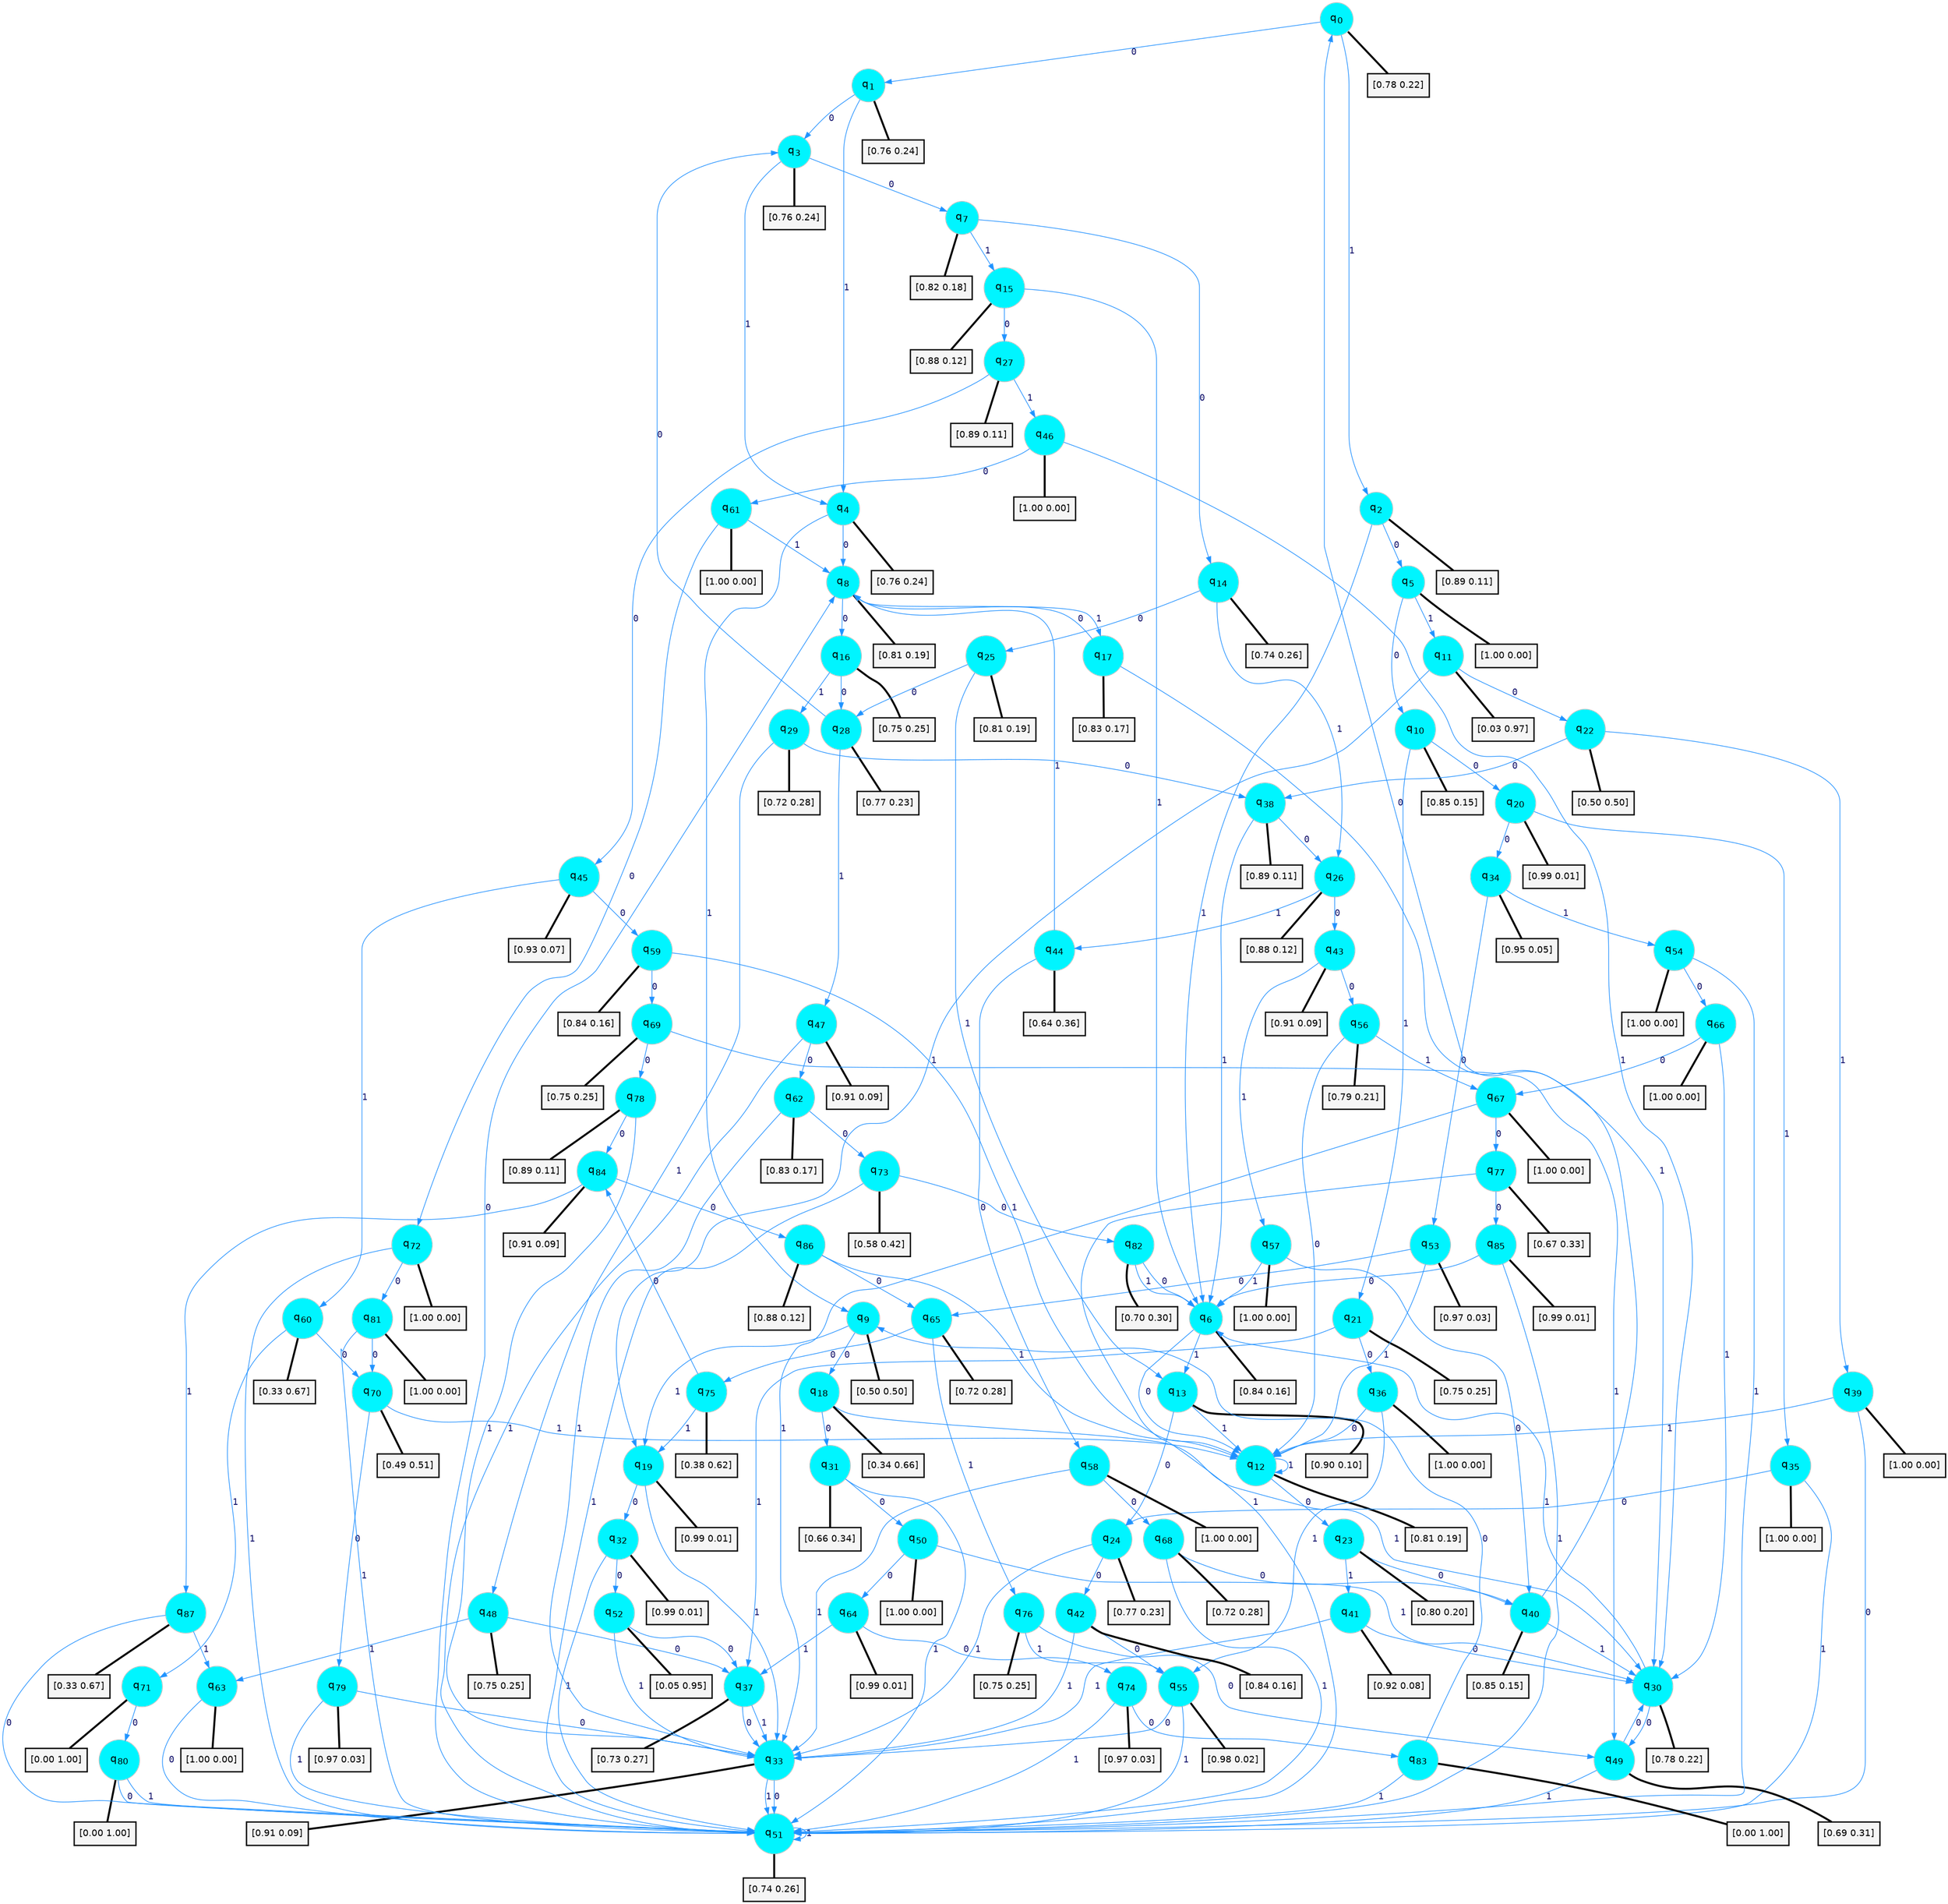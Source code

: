 digraph G {
graph [
bgcolor=transparent, dpi=300, rankdir=TD, size="40,25"];
node [
color=gray, fillcolor=turquoise1, fontcolor=black, fontname=Helvetica, fontsize=16, fontweight=bold, shape=circle, style=filled];
edge [
arrowsize=1, color=dodgerblue1, fontcolor=midnightblue, fontname=courier, fontweight=bold, penwidth=1, style=solid, weight=20];
0[label=<q<SUB>0</SUB>>];
1[label=<q<SUB>1</SUB>>];
2[label=<q<SUB>2</SUB>>];
3[label=<q<SUB>3</SUB>>];
4[label=<q<SUB>4</SUB>>];
5[label=<q<SUB>5</SUB>>];
6[label=<q<SUB>6</SUB>>];
7[label=<q<SUB>7</SUB>>];
8[label=<q<SUB>8</SUB>>];
9[label=<q<SUB>9</SUB>>];
10[label=<q<SUB>10</SUB>>];
11[label=<q<SUB>11</SUB>>];
12[label=<q<SUB>12</SUB>>];
13[label=<q<SUB>13</SUB>>];
14[label=<q<SUB>14</SUB>>];
15[label=<q<SUB>15</SUB>>];
16[label=<q<SUB>16</SUB>>];
17[label=<q<SUB>17</SUB>>];
18[label=<q<SUB>18</SUB>>];
19[label=<q<SUB>19</SUB>>];
20[label=<q<SUB>20</SUB>>];
21[label=<q<SUB>21</SUB>>];
22[label=<q<SUB>22</SUB>>];
23[label=<q<SUB>23</SUB>>];
24[label=<q<SUB>24</SUB>>];
25[label=<q<SUB>25</SUB>>];
26[label=<q<SUB>26</SUB>>];
27[label=<q<SUB>27</SUB>>];
28[label=<q<SUB>28</SUB>>];
29[label=<q<SUB>29</SUB>>];
30[label=<q<SUB>30</SUB>>];
31[label=<q<SUB>31</SUB>>];
32[label=<q<SUB>32</SUB>>];
33[label=<q<SUB>33</SUB>>];
34[label=<q<SUB>34</SUB>>];
35[label=<q<SUB>35</SUB>>];
36[label=<q<SUB>36</SUB>>];
37[label=<q<SUB>37</SUB>>];
38[label=<q<SUB>38</SUB>>];
39[label=<q<SUB>39</SUB>>];
40[label=<q<SUB>40</SUB>>];
41[label=<q<SUB>41</SUB>>];
42[label=<q<SUB>42</SUB>>];
43[label=<q<SUB>43</SUB>>];
44[label=<q<SUB>44</SUB>>];
45[label=<q<SUB>45</SUB>>];
46[label=<q<SUB>46</SUB>>];
47[label=<q<SUB>47</SUB>>];
48[label=<q<SUB>48</SUB>>];
49[label=<q<SUB>49</SUB>>];
50[label=<q<SUB>50</SUB>>];
51[label=<q<SUB>51</SUB>>];
52[label=<q<SUB>52</SUB>>];
53[label=<q<SUB>53</SUB>>];
54[label=<q<SUB>54</SUB>>];
55[label=<q<SUB>55</SUB>>];
56[label=<q<SUB>56</SUB>>];
57[label=<q<SUB>57</SUB>>];
58[label=<q<SUB>58</SUB>>];
59[label=<q<SUB>59</SUB>>];
60[label=<q<SUB>60</SUB>>];
61[label=<q<SUB>61</SUB>>];
62[label=<q<SUB>62</SUB>>];
63[label=<q<SUB>63</SUB>>];
64[label=<q<SUB>64</SUB>>];
65[label=<q<SUB>65</SUB>>];
66[label=<q<SUB>66</SUB>>];
67[label=<q<SUB>67</SUB>>];
68[label=<q<SUB>68</SUB>>];
69[label=<q<SUB>69</SUB>>];
70[label=<q<SUB>70</SUB>>];
71[label=<q<SUB>71</SUB>>];
72[label=<q<SUB>72</SUB>>];
73[label=<q<SUB>73</SUB>>];
74[label=<q<SUB>74</SUB>>];
75[label=<q<SUB>75</SUB>>];
76[label=<q<SUB>76</SUB>>];
77[label=<q<SUB>77</SUB>>];
78[label=<q<SUB>78</SUB>>];
79[label=<q<SUB>79</SUB>>];
80[label=<q<SUB>80</SUB>>];
81[label=<q<SUB>81</SUB>>];
82[label=<q<SUB>82</SUB>>];
83[label=<q<SUB>83</SUB>>];
84[label=<q<SUB>84</SUB>>];
85[label=<q<SUB>85</SUB>>];
86[label=<q<SUB>86</SUB>>];
87[label=<q<SUB>87</SUB>>];
88[label="[0.78 0.22]", shape=box,fontcolor=black, fontname=Helvetica, fontsize=14, penwidth=2, fillcolor=whitesmoke,color=black];
89[label="[0.76 0.24]", shape=box,fontcolor=black, fontname=Helvetica, fontsize=14, penwidth=2, fillcolor=whitesmoke,color=black];
90[label="[0.89 0.11]", shape=box,fontcolor=black, fontname=Helvetica, fontsize=14, penwidth=2, fillcolor=whitesmoke,color=black];
91[label="[0.76 0.24]", shape=box,fontcolor=black, fontname=Helvetica, fontsize=14, penwidth=2, fillcolor=whitesmoke,color=black];
92[label="[0.76 0.24]", shape=box,fontcolor=black, fontname=Helvetica, fontsize=14, penwidth=2, fillcolor=whitesmoke,color=black];
93[label="[1.00 0.00]", shape=box,fontcolor=black, fontname=Helvetica, fontsize=14, penwidth=2, fillcolor=whitesmoke,color=black];
94[label="[0.84 0.16]", shape=box,fontcolor=black, fontname=Helvetica, fontsize=14, penwidth=2, fillcolor=whitesmoke,color=black];
95[label="[0.82 0.18]", shape=box,fontcolor=black, fontname=Helvetica, fontsize=14, penwidth=2, fillcolor=whitesmoke,color=black];
96[label="[0.81 0.19]", shape=box,fontcolor=black, fontname=Helvetica, fontsize=14, penwidth=2, fillcolor=whitesmoke,color=black];
97[label="[0.50 0.50]", shape=box,fontcolor=black, fontname=Helvetica, fontsize=14, penwidth=2, fillcolor=whitesmoke,color=black];
98[label="[0.85 0.15]", shape=box,fontcolor=black, fontname=Helvetica, fontsize=14, penwidth=2, fillcolor=whitesmoke,color=black];
99[label="[0.03 0.97]", shape=box,fontcolor=black, fontname=Helvetica, fontsize=14, penwidth=2, fillcolor=whitesmoke,color=black];
100[label="[0.81 0.19]", shape=box,fontcolor=black, fontname=Helvetica, fontsize=14, penwidth=2, fillcolor=whitesmoke,color=black];
101[label="[0.90 0.10]", shape=box,fontcolor=black, fontname=Helvetica, fontsize=14, penwidth=2, fillcolor=whitesmoke,color=black];
102[label="[0.74 0.26]", shape=box,fontcolor=black, fontname=Helvetica, fontsize=14, penwidth=2, fillcolor=whitesmoke,color=black];
103[label="[0.88 0.12]", shape=box,fontcolor=black, fontname=Helvetica, fontsize=14, penwidth=2, fillcolor=whitesmoke,color=black];
104[label="[0.75 0.25]", shape=box,fontcolor=black, fontname=Helvetica, fontsize=14, penwidth=2, fillcolor=whitesmoke,color=black];
105[label="[0.83 0.17]", shape=box,fontcolor=black, fontname=Helvetica, fontsize=14, penwidth=2, fillcolor=whitesmoke,color=black];
106[label="[0.34 0.66]", shape=box,fontcolor=black, fontname=Helvetica, fontsize=14, penwidth=2, fillcolor=whitesmoke,color=black];
107[label="[0.99 0.01]", shape=box,fontcolor=black, fontname=Helvetica, fontsize=14, penwidth=2, fillcolor=whitesmoke,color=black];
108[label="[0.99 0.01]", shape=box,fontcolor=black, fontname=Helvetica, fontsize=14, penwidth=2, fillcolor=whitesmoke,color=black];
109[label="[0.75 0.25]", shape=box,fontcolor=black, fontname=Helvetica, fontsize=14, penwidth=2, fillcolor=whitesmoke,color=black];
110[label="[0.50 0.50]", shape=box,fontcolor=black, fontname=Helvetica, fontsize=14, penwidth=2, fillcolor=whitesmoke,color=black];
111[label="[0.80 0.20]", shape=box,fontcolor=black, fontname=Helvetica, fontsize=14, penwidth=2, fillcolor=whitesmoke,color=black];
112[label="[0.77 0.23]", shape=box,fontcolor=black, fontname=Helvetica, fontsize=14, penwidth=2, fillcolor=whitesmoke,color=black];
113[label="[0.81 0.19]", shape=box,fontcolor=black, fontname=Helvetica, fontsize=14, penwidth=2, fillcolor=whitesmoke,color=black];
114[label="[0.88 0.12]", shape=box,fontcolor=black, fontname=Helvetica, fontsize=14, penwidth=2, fillcolor=whitesmoke,color=black];
115[label="[0.89 0.11]", shape=box,fontcolor=black, fontname=Helvetica, fontsize=14, penwidth=2, fillcolor=whitesmoke,color=black];
116[label="[0.77 0.23]", shape=box,fontcolor=black, fontname=Helvetica, fontsize=14, penwidth=2, fillcolor=whitesmoke,color=black];
117[label="[0.72 0.28]", shape=box,fontcolor=black, fontname=Helvetica, fontsize=14, penwidth=2, fillcolor=whitesmoke,color=black];
118[label="[0.78 0.22]", shape=box,fontcolor=black, fontname=Helvetica, fontsize=14, penwidth=2, fillcolor=whitesmoke,color=black];
119[label="[0.66 0.34]", shape=box,fontcolor=black, fontname=Helvetica, fontsize=14, penwidth=2, fillcolor=whitesmoke,color=black];
120[label="[0.99 0.01]", shape=box,fontcolor=black, fontname=Helvetica, fontsize=14, penwidth=2, fillcolor=whitesmoke,color=black];
121[label="[0.91 0.09]", shape=box,fontcolor=black, fontname=Helvetica, fontsize=14, penwidth=2, fillcolor=whitesmoke,color=black];
122[label="[0.95 0.05]", shape=box,fontcolor=black, fontname=Helvetica, fontsize=14, penwidth=2, fillcolor=whitesmoke,color=black];
123[label="[1.00 0.00]", shape=box,fontcolor=black, fontname=Helvetica, fontsize=14, penwidth=2, fillcolor=whitesmoke,color=black];
124[label="[1.00 0.00]", shape=box,fontcolor=black, fontname=Helvetica, fontsize=14, penwidth=2, fillcolor=whitesmoke,color=black];
125[label="[0.73 0.27]", shape=box,fontcolor=black, fontname=Helvetica, fontsize=14, penwidth=2, fillcolor=whitesmoke,color=black];
126[label="[0.89 0.11]", shape=box,fontcolor=black, fontname=Helvetica, fontsize=14, penwidth=2, fillcolor=whitesmoke,color=black];
127[label="[1.00 0.00]", shape=box,fontcolor=black, fontname=Helvetica, fontsize=14, penwidth=2, fillcolor=whitesmoke,color=black];
128[label="[0.85 0.15]", shape=box,fontcolor=black, fontname=Helvetica, fontsize=14, penwidth=2, fillcolor=whitesmoke,color=black];
129[label="[0.92 0.08]", shape=box,fontcolor=black, fontname=Helvetica, fontsize=14, penwidth=2, fillcolor=whitesmoke,color=black];
130[label="[0.84 0.16]", shape=box,fontcolor=black, fontname=Helvetica, fontsize=14, penwidth=2, fillcolor=whitesmoke,color=black];
131[label="[0.91 0.09]", shape=box,fontcolor=black, fontname=Helvetica, fontsize=14, penwidth=2, fillcolor=whitesmoke,color=black];
132[label="[0.64 0.36]", shape=box,fontcolor=black, fontname=Helvetica, fontsize=14, penwidth=2, fillcolor=whitesmoke,color=black];
133[label="[0.93 0.07]", shape=box,fontcolor=black, fontname=Helvetica, fontsize=14, penwidth=2, fillcolor=whitesmoke,color=black];
134[label="[1.00 0.00]", shape=box,fontcolor=black, fontname=Helvetica, fontsize=14, penwidth=2, fillcolor=whitesmoke,color=black];
135[label="[0.91 0.09]", shape=box,fontcolor=black, fontname=Helvetica, fontsize=14, penwidth=2, fillcolor=whitesmoke,color=black];
136[label="[0.75 0.25]", shape=box,fontcolor=black, fontname=Helvetica, fontsize=14, penwidth=2, fillcolor=whitesmoke,color=black];
137[label="[0.69 0.31]", shape=box,fontcolor=black, fontname=Helvetica, fontsize=14, penwidth=2, fillcolor=whitesmoke,color=black];
138[label="[1.00 0.00]", shape=box,fontcolor=black, fontname=Helvetica, fontsize=14, penwidth=2, fillcolor=whitesmoke,color=black];
139[label="[0.74 0.26]", shape=box,fontcolor=black, fontname=Helvetica, fontsize=14, penwidth=2, fillcolor=whitesmoke,color=black];
140[label="[0.05 0.95]", shape=box,fontcolor=black, fontname=Helvetica, fontsize=14, penwidth=2, fillcolor=whitesmoke,color=black];
141[label="[0.97 0.03]", shape=box,fontcolor=black, fontname=Helvetica, fontsize=14, penwidth=2, fillcolor=whitesmoke,color=black];
142[label="[1.00 0.00]", shape=box,fontcolor=black, fontname=Helvetica, fontsize=14, penwidth=2, fillcolor=whitesmoke,color=black];
143[label="[0.98 0.02]", shape=box,fontcolor=black, fontname=Helvetica, fontsize=14, penwidth=2, fillcolor=whitesmoke,color=black];
144[label="[0.79 0.21]", shape=box,fontcolor=black, fontname=Helvetica, fontsize=14, penwidth=2, fillcolor=whitesmoke,color=black];
145[label="[1.00 0.00]", shape=box,fontcolor=black, fontname=Helvetica, fontsize=14, penwidth=2, fillcolor=whitesmoke,color=black];
146[label="[1.00 0.00]", shape=box,fontcolor=black, fontname=Helvetica, fontsize=14, penwidth=2, fillcolor=whitesmoke,color=black];
147[label="[0.84 0.16]", shape=box,fontcolor=black, fontname=Helvetica, fontsize=14, penwidth=2, fillcolor=whitesmoke,color=black];
148[label="[0.33 0.67]", shape=box,fontcolor=black, fontname=Helvetica, fontsize=14, penwidth=2, fillcolor=whitesmoke,color=black];
149[label="[1.00 0.00]", shape=box,fontcolor=black, fontname=Helvetica, fontsize=14, penwidth=2, fillcolor=whitesmoke,color=black];
150[label="[0.83 0.17]", shape=box,fontcolor=black, fontname=Helvetica, fontsize=14, penwidth=2, fillcolor=whitesmoke,color=black];
151[label="[1.00 0.00]", shape=box,fontcolor=black, fontname=Helvetica, fontsize=14, penwidth=2, fillcolor=whitesmoke,color=black];
152[label="[0.99 0.01]", shape=box,fontcolor=black, fontname=Helvetica, fontsize=14, penwidth=2, fillcolor=whitesmoke,color=black];
153[label="[0.72 0.28]", shape=box,fontcolor=black, fontname=Helvetica, fontsize=14, penwidth=2, fillcolor=whitesmoke,color=black];
154[label="[1.00 0.00]", shape=box,fontcolor=black, fontname=Helvetica, fontsize=14, penwidth=2, fillcolor=whitesmoke,color=black];
155[label="[1.00 0.00]", shape=box,fontcolor=black, fontname=Helvetica, fontsize=14, penwidth=2, fillcolor=whitesmoke,color=black];
156[label="[0.72 0.28]", shape=box,fontcolor=black, fontname=Helvetica, fontsize=14, penwidth=2, fillcolor=whitesmoke,color=black];
157[label="[0.75 0.25]", shape=box,fontcolor=black, fontname=Helvetica, fontsize=14, penwidth=2, fillcolor=whitesmoke,color=black];
158[label="[0.49 0.51]", shape=box,fontcolor=black, fontname=Helvetica, fontsize=14, penwidth=2, fillcolor=whitesmoke,color=black];
159[label="[0.00 1.00]", shape=box,fontcolor=black, fontname=Helvetica, fontsize=14, penwidth=2, fillcolor=whitesmoke,color=black];
160[label="[1.00 0.00]", shape=box,fontcolor=black, fontname=Helvetica, fontsize=14, penwidth=2, fillcolor=whitesmoke,color=black];
161[label="[0.58 0.42]", shape=box,fontcolor=black, fontname=Helvetica, fontsize=14, penwidth=2, fillcolor=whitesmoke,color=black];
162[label="[0.97 0.03]", shape=box,fontcolor=black, fontname=Helvetica, fontsize=14, penwidth=2, fillcolor=whitesmoke,color=black];
163[label="[0.38 0.62]", shape=box,fontcolor=black, fontname=Helvetica, fontsize=14, penwidth=2, fillcolor=whitesmoke,color=black];
164[label="[0.75 0.25]", shape=box,fontcolor=black, fontname=Helvetica, fontsize=14, penwidth=2, fillcolor=whitesmoke,color=black];
165[label="[0.67 0.33]", shape=box,fontcolor=black, fontname=Helvetica, fontsize=14, penwidth=2, fillcolor=whitesmoke,color=black];
166[label="[0.89 0.11]", shape=box,fontcolor=black, fontname=Helvetica, fontsize=14, penwidth=2, fillcolor=whitesmoke,color=black];
167[label="[0.97 0.03]", shape=box,fontcolor=black, fontname=Helvetica, fontsize=14, penwidth=2, fillcolor=whitesmoke,color=black];
168[label="[0.00 1.00]", shape=box,fontcolor=black, fontname=Helvetica, fontsize=14, penwidth=2, fillcolor=whitesmoke,color=black];
169[label="[1.00 0.00]", shape=box,fontcolor=black, fontname=Helvetica, fontsize=14, penwidth=2, fillcolor=whitesmoke,color=black];
170[label="[0.70 0.30]", shape=box,fontcolor=black, fontname=Helvetica, fontsize=14, penwidth=2, fillcolor=whitesmoke,color=black];
171[label="[0.00 1.00]", shape=box,fontcolor=black, fontname=Helvetica, fontsize=14, penwidth=2, fillcolor=whitesmoke,color=black];
172[label="[0.91 0.09]", shape=box,fontcolor=black, fontname=Helvetica, fontsize=14, penwidth=2, fillcolor=whitesmoke,color=black];
173[label="[0.99 0.01]", shape=box,fontcolor=black, fontname=Helvetica, fontsize=14, penwidth=2, fillcolor=whitesmoke,color=black];
174[label="[0.88 0.12]", shape=box,fontcolor=black, fontname=Helvetica, fontsize=14, penwidth=2, fillcolor=whitesmoke,color=black];
175[label="[0.33 0.67]", shape=box,fontcolor=black, fontname=Helvetica, fontsize=14, penwidth=2, fillcolor=whitesmoke,color=black];
0->1 [label=0];
0->2 [label=1];
0->88 [arrowhead=none, penwidth=3,color=black];
1->3 [label=0];
1->4 [label=1];
1->89 [arrowhead=none, penwidth=3,color=black];
2->5 [label=0];
2->6 [label=1];
2->90 [arrowhead=none, penwidth=3,color=black];
3->7 [label=0];
3->4 [label=1];
3->91 [arrowhead=none, penwidth=3,color=black];
4->8 [label=0];
4->9 [label=1];
4->92 [arrowhead=none, penwidth=3,color=black];
5->10 [label=0];
5->11 [label=1];
5->93 [arrowhead=none, penwidth=3,color=black];
6->12 [label=0];
6->13 [label=1];
6->94 [arrowhead=none, penwidth=3,color=black];
7->14 [label=0];
7->15 [label=1];
7->95 [arrowhead=none, penwidth=3,color=black];
8->16 [label=0];
8->17 [label=1];
8->96 [arrowhead=none, penwidth=3,color=black];
9->18 [label=0];
9->19 [label=1];
9->97 [arrowhead=none, penwidth=3,color=black];
10->20 [label=0];
10->21 [label=1];
10->98 [arrowhead=none, penwidth=3,color=black];
11->22 [label=0];
11->19 [label=1];
11->99 [arrowhead=none, penwidth=3,color=black];
12->23 [label=0];
12->12 [label=1];
12->100 [arrowhead=none, penwidth=3,color=black];
13->24 [label=0];
13->12 [label=1];
13->101 [arrowhead=none, penwidth=3,color=black];
14->25 [label=0];
14->26 [label=1];
14->102 [arrowhead=none, penwidth=3,color=black];
15->27 [label=0];
15->6 [label=1];
15->103 [arrowhead=none, penwidth=3,color=black];
16->28 [label=0];
16->29 [label=1];
16->104 [arrowhead=none, penwidth=3,color=black];
17->8 [label=0];
17->30 [label=1];
17->105 [arrowhead=none, penwidth=3,color=black];
18->31 [label=0];
18->30 [label=1];
18->106 [arrowhead=none, penwidth=3,color=black];
19->32 [label=0];
19->33 [label=1];
19->107 [arrowhead=none, penwidth=3,color=black];
20->34 [label=0];
20->35 [label=1];
20->108 [arrowhead=none, penwidth=3,color=black];
21->36 [label=0];
21->37 [label=1];
21->109 [arrowhead=none, penwidth=3,color=black];
22->38 [label=0];
22->39 [label=1];
22->110 [arrowhead=none, penwidth=3,color=black];
23->40 [label=0];
23->41 [label=1];
23->111 [arrowhead=none, penwidth=3,color=black];
24->42 [label=0];
24->33 [label=1];
24->112 [arrowhead=none, penwidth=3,color=black];
25->28 [label=0];
25->13 [label=1];
25->113 [arrowhead=none, penwidth=3,color=black];
26->43 [label=0];
26->44 [label=1];
26->114 [arrowhead=none, penwidth=3,color=black];
27->45 [label=0];
27->46 [label=1];
27->115 [arrowhead=none, penwidth=3,color=black];
28->3 [label=0];
28->47 [label=1];
28->116 [arrowhead=none, penwidth=3,color=black];
29->38 [label=0];
29->48 [label=1];
29->117 [arrowhead=none, penwidth=3,color=black];
30->49 [label=0];
30->6 [label=1];
30->118 [arrowhead=none, penwidth=3,color=black];
31->50 [label=0];
31->51 [label=1];
31->119 [arrowhead=none, penwidth=3,color=black];
32->52 [label=0];
32->51 [label=1];
32->120 [arrowhead=none, penwidth=3,color=black];
33->51 [label=0];
33->51 [label=1];
33->121 [arrowhead=none, penwidth=3,color=black];
34->53 [label=0];
34->54 [label=1];
34->122 [arrowhead=none, penwidth=3,color=black];
35->24 [label=0];
35->51 [label=1];
35->123 [arrowhead=none, penwidth=3,color=black];
36->12 [label=0];
36->55 [label=1];
36->124 [arrowhead=none, penwidth=3,color=black];
37->33 [label=0];
37->33 [label=1];
37->125 [arrowhead=none, penwidth=3,color=black];
38->26 [label=0];
38->6 [label=1];
38->126 [arrowhead=none, penwidth=3,color=black];
39->51 [label=0];
39->12 [label=1];
39->127 [arrowhead=none, penwidth=3,color=black];
40->0 [label=0];
40->30 [label=1];
40->128 [arrowhead=none, penwidth=3,color=black];
41->30 [label=0];
41->33 [label=1];
41->129 [arrowhead=none, penwidth=3,color=black];
42->55 [label=0];
42->33 [label=1];
42->130 [arrowhead=none, penwidth=3,color=black];
43->56 [label=0];
43->57 [label=1];
43->131 [arrowhead=none, penwidth=3,color=black];
44->58 [label=0];
44->8 [label=1];
44->132 [arrowhead=none, penwidth=3,color=black];
45->59 [label=0];
45->60 [label=1];
45->133 [arrowhead=none, penwidth=3,color=black];
46->61 [label=0];
46->30 [label=1];
46->134 [arrowhead=none, penwidth=3,color=black];
47->62 [label=0];
47->51 [label=1];
47->135 [arrowhead=none, penwidth=3,color=black];
48->37 [label=0];
48->63 [label=1];
48->136 [arrowhead=none, penwidth=3,color=black];
49->30 [label=0];
49->51 [label=1];
49->137 [arrowhead=none, penwidth=3,color=black];
50->64 [label=0];
50->30 [label=1];
50->138 [arrowhead=none, penwidth=3,color=black];
51->8 [label=0];
51->51 [label=1];
51->139 [arrowhead=none, penwidth=3,color=black];
52->37 [label=0];
52->33 [label=1];
52->140 [arrowhead=none, penwidth=3,color=black];
53->65 [label=0];
53->12 [label=1];
53->141 [arrowhead=none, penwidth=3,color=black];
54->66 [label=0];
54->51 [label=1];
54->142 [arrowhead=none, penwidth=3,color=black];
55->33 [label=0];
55->51 [label=1];
55->143 [arrowhead=none, penwidth=3,color=black];
56->12 [label=0];
56->67 [label=1];
56->144 [arrowhead=none, penwidth=3,color=black];
57->40 [label=0];
57->6 [label=1];
57->145 [arrowhead=none, penwidth=3,color=black];
58->68 [label=0];
58->33 [label=1];
58->146 [arrowhead=none, penwidth=3,color=black];
59->69 [label=0];
59->12 [label=1];
59->147 [arrowhead=none, penwidth=3,color=black];
60->70 [label=0];
60->71 [label=1];
60->148 [arrowhead=none, penwidth=3,color=black];
61->72 [label=0];
61->8 [label=1];
61->149 [arrowhead=none, penwidth=3,color=black];
62->73 [label=0];
62->33 [label=1];
62->150 [arrowhead=none, penwidth=3,color=black];
63->51 [label=0];
63->151 [arrowhead=none, penwidth=3,color=black];
64->74 [label=0];
64->37 [label=1];
64->152 [arrowhead=none, penwidth=3,color=black];
65->75 [label=0];
65->76 [label=1];
65->153 [arrowhead=none, penwidth=3,color=black];
66->67 [label=0];
66->30 [label=1];
66->154 [arrowhead=none, penwidth=3,color=black];
67->77 [label=0];
67->33 [label=1];
67->155 [arrowhead=none, penwidth=3,color=black];
68->40 [label=0];
68->51 [label=1];
68->156 [arrowhead=none, penwidth=3,color=black];
69->78 [label=0];
69->49 [label=1];
69->157 [arrowhead=none, penwidth=3,color=black];
70->79 [label=0];
70->12 [label=1];
70->158 [arrowhead=none, penwidth=3,color=black];
71->80 [label=0];
71->159 [arrowhead=none, penwidth=3,color=black];
72->81 [label=0];
72->51 [label=1];
72->160 [arrowhead=none, penwidth=3,color=black];
73->82 [label=0];
73->51 [label=1];
73->161 [arrowhead=none, penwidth=3,color=black];
74->83 [label=0];
74->51 [label=1];
74->162 [arrowhead=none, penwidth=3,color=black];
75->84 [label=0];
75->19 [label=1];
75->163 [arrowhead=none, penwidth=3,color=black];
76->49 [label=0];
76->55 [label=1];
76->164 [arrowhead=none, penwidth=3,color=black];
77->85 [label=0];
77->51 [label=1];
77->165 [arrowhead=none, penwidth=3,color=black];
78->84 [label=0];
78->33 [label=1];
78->166 [arrowhead=none, penwidth=3,color=black];
79->33 [label=0];
79->51 [label=1];
79->167 [arrowhead=none, penwidth=3,color=black];
80->51 [label=0];
80->51 [label=1];
80->168 [arrowhead=none, penwidth=3,color=black];
81->70 [label=0];
81->51 [label=1];
81->169 [arrowhead=none, penwidth=3,color=black];
82->6 [label=0];
82->6 [label=1];
82->170 [arrowhead=none, penwidth=3,color=black];
83->9 [label=0];
83->51 [label=1];
83->171 [arrowhead=none, penwidth=3,color=black];
84->86 [label=0];
84->87 [label=1];
84->172 [arrowhead=none, penwidth=3,color=black];
85->6 [label=0];
85->51 [label=1];
85->173 [arrowhead=none, penwidth=3,color=black];
86->65 [label=0];
86->12 [label=1];
86->174 [arrowhead=none, penwidth=3,color=black];
87->51 [label=0];
87->63 [label=1];
87->175 [arrowhead=none, penwidth=3,color=black];
}
